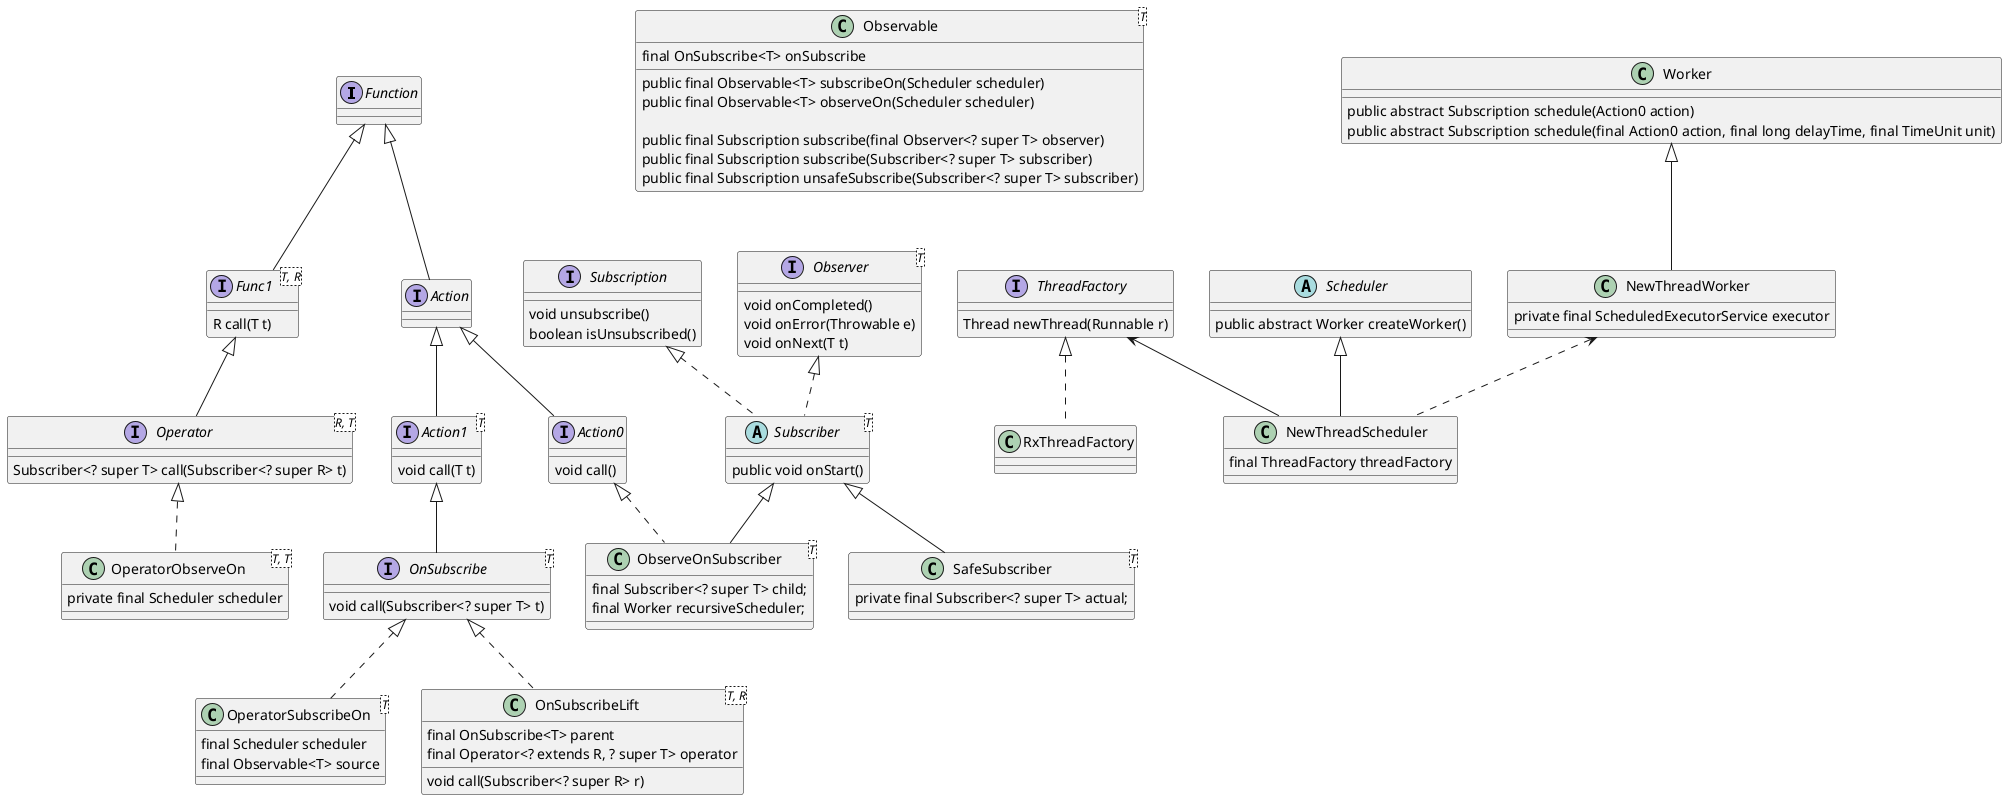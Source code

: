 @startuml

interface Function
interface Action extends Function
interface Action0 extends Action{
    void call()
}
interface Action1<T> extends Action{
    void call(T t)
}
interface OnSubscribe<T> extends Action1{
    void call(Subscriber<? super T> t)
}

class Observable<T>{
    final OnSubscribe<T> onSubscribe

    public final Observable<T> subscribeOn(Scheduler scheduler)
    public final Observable<T> observeOn(Scheduler scheduler)

    public final Subscription subscribe(final Observer<? super T> observer)
    public final Subscription subscribe(Subscriber<? super T> subscriber)
    public final Subscription unsafeSubscribe(Subscriber<? super T> subscriber)
}

interface Subscription{
    void unsubscribe()
    boolean isUnsubscribed()
}

interface Observer<T>{
    void onCompleted()
    void onError(Throwable e)
    void onNext(T t)
}

abstract class Subscriber<T> implements Observer,Subscription{
    public void onStart()
}

class SafeSubscriber<T> extends Subscriber{
    private final Subscriber<? super T> actual;
}

interface ThreadFactory{
    Thread newThread(Runnable r)
}
class RxThreadFactory implements ThreadFactory
abstract class Scheduler{
    public abstract Worker createWorker()
}
class NewThreadScheduler extends Scheduler{
    final ThreadFactory threadFactory
}
ThreadFactory <-- NewThreadScheduler
class Worker{
    public abstract Subscription schedule(Action0 action)
    public abstract Subscription schedule(final Action0 action, final long delayTime, final TimeUnit unit)
}
class NewThreadWorker extends Worker{
    private final ScheduledExecutorService executor
}
NewThreadWorker <.. NewThreadScheduler

class OperatorSubscribeOn<T> implements OnSubscribe{
    final Scheduler scheduler
    final Observable<T> source
}

interface Func1<T, R> extends Function{
    R call(T t)
}
interface Operator<R, T> extends Func1{
    Subscriber<? super T> call(Subscriber<? super R> t)
}
class OperatorObserveOn<T, T> implements Operator{
    private final Scheduler scheduler
}

class OnSubscribeLift<T, R> implements OnSubscribe{
    final OnSubscribe<T> parent
    final Operator<? extends R, ? super T> operator

    void call(Subscriber<? super R> r)
}

class ObserveOnSubscriber<T> extends Subscriber implements Action0{
    final Subscriber<? super T> child;
    final Worker recursiveScheduler;
}

@enduml